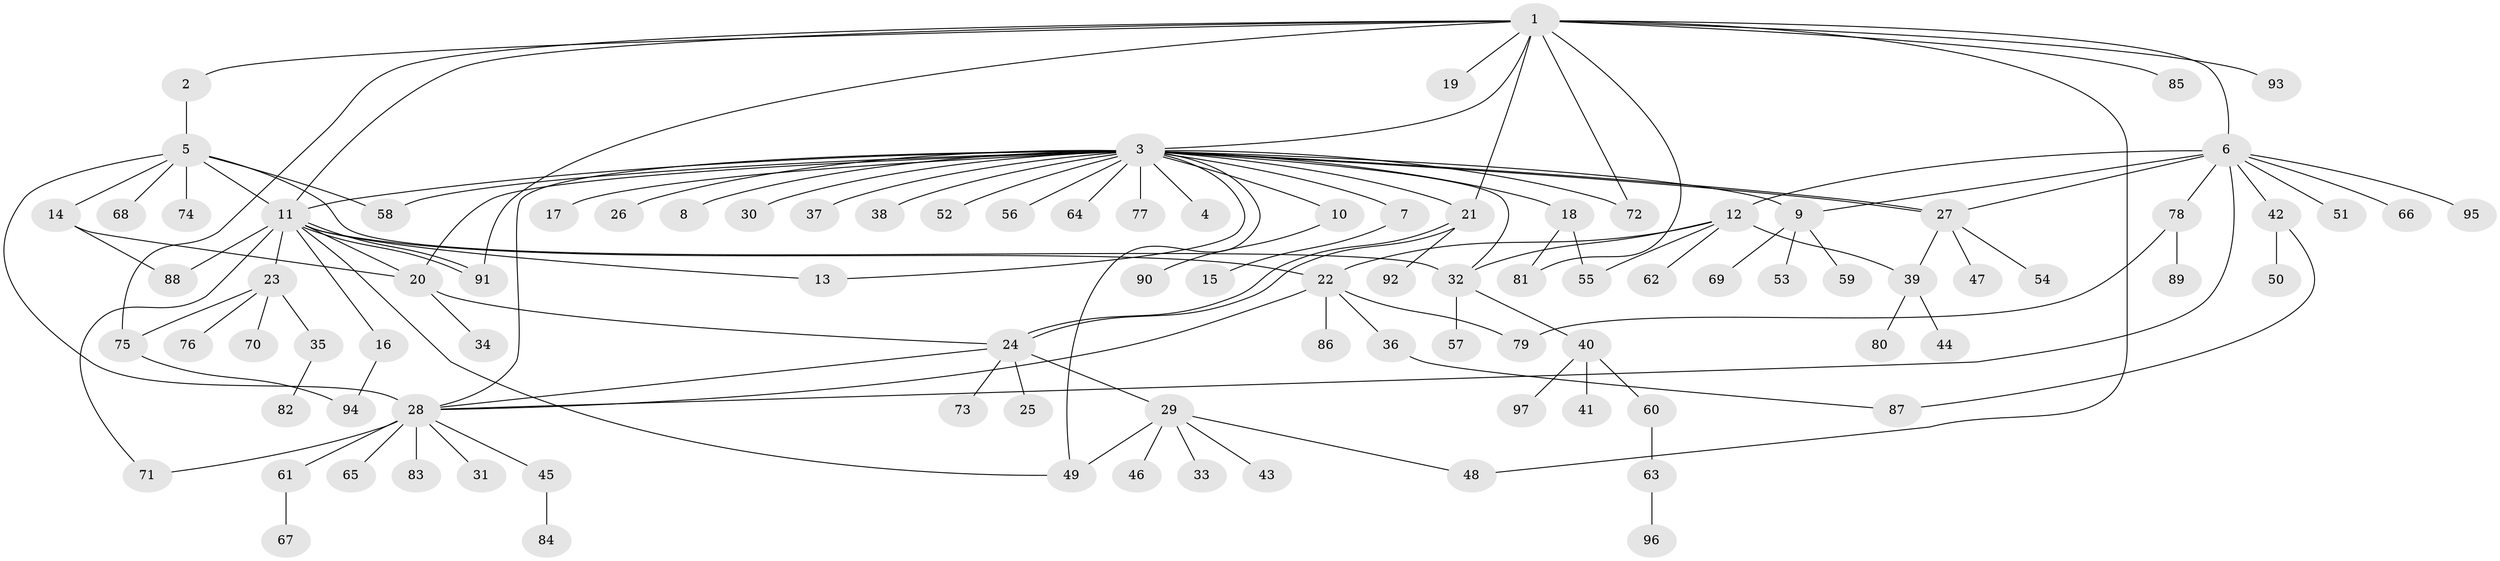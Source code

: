 // coarse degree distribution, {12: 0.013333333333333334, 2: 0.13333333333333333, 28: 0.013333333333333334, 1: 0.5866666666666667, 7: 0.013333333333333334, 11: 0.02666666666666667, 4: 0.04, 14: 0.013333333333333334, 5: 0.04, 3: 0.08, 6: 0.04}
// Generated by graph-tools (version 1.1) at 2025/41/03/06/25 10:41:50]
// undirected, 97 vertices, 130 edges
graph export_dot {
graph [start="1"]
  node [color=gray90,style=filled];
  1;
  2;
  3;
  4;
  5;
  6;
  7;
  8;
  9;
  10;
  11;
  12;
  13;
  14;
  15;
  16;
  17;
  18;
  19;
  20;
  21;
  22;
  23;
  24;
  25;
  26;
  27;
  28;
  29;
  30;
  31;
  32;
  33;
  34;
  35;
  36;
  37;
  38;
  39;
  40;
  41;
  42;
  43;
  44;
  45;
  46;
  47;
  48;
  49;
  50;
  51;
  52;
  53;
  54;
  55;
  56;
  57;
  58;
  59;
  60;
  61;
  62;
  63;
  64;
  65;
  66;
  67;
  68;
  69;
  70;
  71;
  72;
  73;
  74;
  75;
  76;
  77;
  78;
  79;
  80;
  81;
  82;
  83;
  84;
  85;
  86;
  87;
  88;
  89;
  90;
  91;
  92;
  93;
  94;
  95;
  96;
  97;
  1 -- 2;
  1 -- 3;
  1 -- 6;
  1 -- 11;
  1 -- 19;
  1 -- 21;
  1 -- 48;
  1 -- 72;
  1 -- 75;
  1 -- 81;
  1 -- 85;
  1 -- 91;
  1 -- 93;
  2 -- 5;
  3 -- 4;
  3 -- 7;
  3 -- 8;
  3 -- 9;
  3 -- 10;
  3 -- 11;
  3 -- 13;
  3 -- 17;
  3 -- 18;
  3 -- 20;
  3 -- 21;
  3 -- 26;
  3 -- 27;
  3 -- 27;
  3 -- 28;
  3 -- 30;
  3 -- 32;
  3 -- 37;
  3 -- 38;
  3 -- 49;
  3 -- 52;
  3 -- 56;
  3 -- 58;
  3 -- 64;
  3 -- 72;
  3 -- 77;
  5 -- 11;
  5 -- 14;
  5 -- 28;
  5 -- 32;
  5 -- 58;
  5 -- 68;
  5 -- 74;
  6 -- 9;
  6 -- 12;
  6 -- 27;
  6 -- 28;
  6 -- 42;
  6 -- 51;
  6 -- 66;
  6 -- 78;
  6 -- 95;
  7 -- 15;
  9 -- 53;
  9 -- 59;
  9 -- 69;
  10 -- 90;
  11 -- 13;
  11 -- 16;
  11 -- 20;
  11 -- 22;
  11 -- 23;
  11 -- 49;
  11 -- 71;
  11 -- 88;
  11 -- 91;
  11 -- 91;
  12 -- 22;
  12 -- 32;
  12 -- 39;
  12 -- 55;
  12 -- 62;
  14 -- 20;
  14 -- 88;
  16 -- 94;
  18 -- 55;
  18 -- 81;
  20 -- 24;
  20 -- 34;
  21 -- 24;
  21 -- 24;
  21 -- 92;
  22 -- 28;
  22 -- 36;
  22 -- 79;
  22 -- 86;
  23 -- 35;
  23 -- 70;
  23 -- 75;
  23 -- 76;
  24 -- 25;
  24 -- 28;
  24 -- 29;
  24 -- 73;
  27 -- 39;
  27 -- 47;
  27 -- 54;
  28 -- 31;
  28 -- 45;
  28 -- 61;
  28 -- 65;
  28 -- 71;
  28 -- 83;
  29 -- 33;
  29 -- 43;
  29 -- 46;
  29 -- 48;
  29 -- 49;
  32 -- 40;
  32 -- 57;
  35 -- 82;
  36 -- 87;
  39 -- 44;
  39 -- 80;
  40 -- 41;
  40 -- 60;
  40 -- 97;
  42 -- 50;
  42 -- 87;
  45 -- 84;
  60 -- 63;
  61 -- 67;
  63 -- 96;
  75 -- 94;
  78 -- 79;
  78 -- 89;
}
